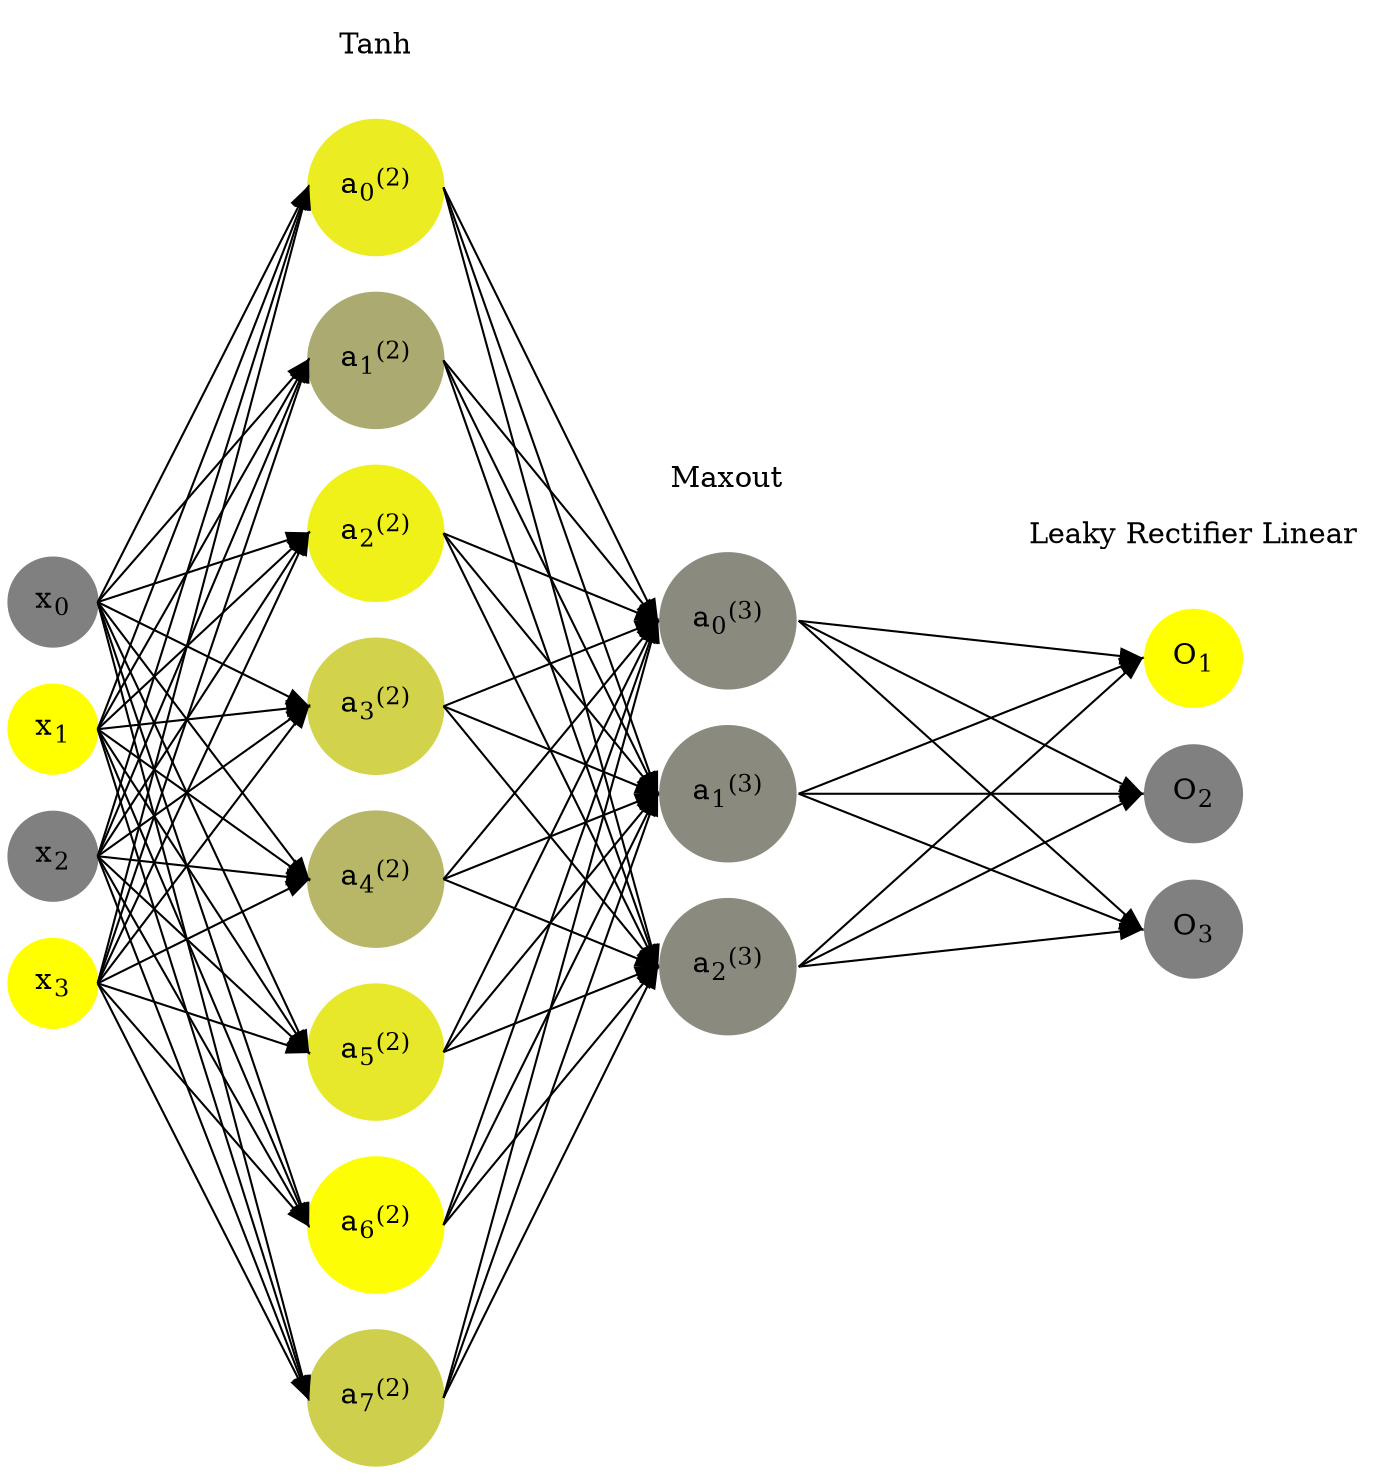digraph G {
	rankdir = LR;
	splines=false;
	edge[style=invis];
	ranksep= 1.4;
	{
	node [shape=circle, color="0.1667, 0.0, 0.5", style=filled, fillcolor="0.1667, 0.0, 0.5"];
	x0 [label=<x<sub>0</sub>>];
	}
	{
	node [shape=circle, color="0.1667, 1.0, 1.0", style=filled, fillcolor="0.1667, 1.0, 1.0"];
	x1 [label=<x<sub>1</sub>>];
	}
	{
	node [shape=circle, color="0.1667, 0.0, 0.5", style=filled, fillcolor="0.1667, 0.0, 0.5"];
	x2 [label=<x<sub>2</sub>>];
	}
	{
	node [shape=circle, color="0.1667, 1.0, 1.0", style=filled, fillcolor="0.1667, 1.0, 1.0"];
	x3 [label=<x<sub>3</sub>>];
	}
	{
	node [shape=circle, color="0.1667, 0.850786, 0.925393", style=filled, fillcolor="0.1667, 0.850786, 0.925393"];
	a02 [label=<a<sub>0</sub><sup>(2)</sup>>];
	}
	{
	node [shape=circle, color="0.1667, 0.333163, 0.666581", style=filled, fillcolor="0.1667, 0.333163, 0.666581"];
	a12 [label=<a<sub>1</sub><sup>(2)</sup>>];
	}
	{
	node [shape=circle, color="0.1667, 0.889132, 0.944566", style=filled, fillcolor="0.1667, 0.889132, 0.944566"];
	a22 [label=<a<sub>2</sub><sup>(2)</sup>>];
	}
	{
	node [shape=circle, color="0.1667, 0.648634, 0.824317", style=filled, fillcolor="0.1667, 0.648634, 0.824317"];
	a32 [label=<a<sub>3</sub><sup>(2)</sup>>];
	}
	{
	node [shape=circle, color="0.1667, 0.433500, 0.716750", style=filled, fillcolor="0.1667, 0.433500, 0.716750"];
	a42 [label=<a<sub>4</sub><sup>(2)</sup>>];
	}
	{
	node [shape=circle, color="0.1667, 0.817268, 0.908634", style=filled, fillcolor="0.1667, 0.817268, 0.908634"];
	a52 [label=<a<sub>5</sub><sup>(2)</sup>>];
	}
	{
	node [shape=circle, color="0.1667, 0.979736, 0.989868", style=filled, fillcolor="0.1667, 0.979736, 0.989868"];
	a62 [label=<a<sub>6</sub><sup>(2)</sup>>];
	}
	{
	node [shape=circle, color="0.1667, 0.623398, 0.811699", style=filled, fillcolor="0.1667, 0.623398, 0.811699"];
	a72 [label=<a<sub>7</sub><sup>(2)</sup>>];
	}
	{
	node [shape=circle, color="0.1667, 0.084024, 0.542012", style=filled, fillcolor="0.1667, 0.084024, 0.542012"];
	a03 [label=<a<sub>0</sub><sup>(3)</sup>>];
	}
	{
	node [shape=circle, color="0.1667, 0.084024, 0.542012", style=filled, fillcolor="0.1667, 0.084024, 0.542012"];
	a13 [label=<a<sub>1</sub><sup>(3)</sup>>];
	}
	{
	node [shape=circle, color="0.1667, 0.084024, 0.542012", style=filled, fillcolor="0.1667, 0.084024, 0.542012"];
	a23 [label=<a<sub>2</sub><sup>(3)</sup>>];
	}
	{
	node [shape=circle, color="0.1667, 1.0, 1.0", style=filled, fillcolor="0.1667, 1.0, 1.0"];
	O1 [label=<O<sub>1</sub>>];
	}
	{
	node [shape=circle, color="0.1667, 0.0, 0.5", style=filled, fillcolor="0.1667, 0.0, 0.5"];
	O2 [label=<O<sub>2</sub>>];
	}
	{
	node [shape=circle, color="0.1667, 0.0, 0.5", style=filled, fillcolor="0.1667, 0.0, 0.5"];
	O3 [label=<O<sub>3</sub>>];
	}
	{
	rank=same;
	x0->x1->x2->x3;
	}
	{
	rank=same;
	a02->a12->a22->a32->a42->a52->a62->a72;
	}
	{
	rank=same;
	a03->a13->a23;
	}
	{
	rank=same;
	O1->O2->O3;
	}
	l1 [shape=plaintext,label="Tanh"];
	l1->a02;
	{rank=same; l1;a02};
	l2 [shape=plaintext,label="Maxout"];
	l2->a03;
	{rank=same; l2;a03};
	l3 [shape=plaintext,label="Leaky Rectifier Linear"];
	l3->O1;
	{rank=same; l3;O1};
edge[style=solid, tailport=e, headport=w];
	{x0;x1;x2;x3} -> {a02;a12;a22;a32;a42;a52;a62;a72};
	{a02;a12;a22;a32;a42;a52;a62;a72} -> {a03;a13;a23};
	{a03;a13;a23} -> {O1,O2,O3};
}